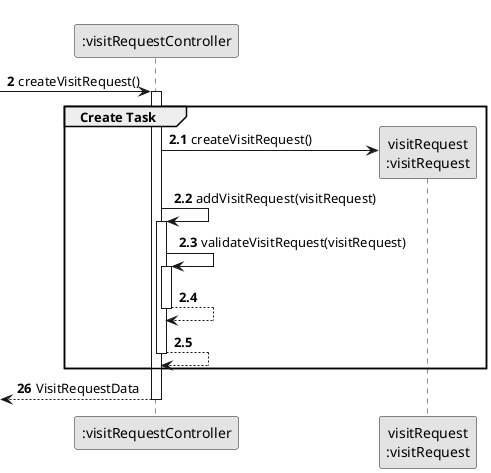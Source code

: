 @startuml
skinparam monochrome true
skinparam packageStyle rectangle
skinparam shadowing false

participant ":visitRequestController" as visitRequestController
participant "visitRequest\n:visitRequest" as visitRequest

autonumber 2
-> visitRequestController: createVisitRequest()

autonumber 2.1
activate visitRequestController
    group Create Task

        visitRequestController -> visitRequest**: createVisitRequest()
        visitRequestController -> visitRequestController: addVisitRequest(visitRequest)

        activate visitRequestController
            visitRequestController -> visitRequestController: validateVisitRequest(visitRequest)
            activate visitRequestController
                visitRequestController --> visitRequestController
            deactivate visitRequestController

            visitRequestController --> visitRequestController
        deactivate visitRequestController
    end

    autonumber 26
    <-- visitRequestController : VisitRequestData
deactivate visitRequestController


@enduml